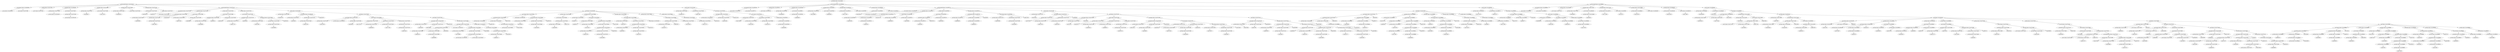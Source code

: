 strict digraph  {
<_ast.arg object at 0xa1b3a6410>;
<_ast.arg object at 0xa19722fd0>;
<_ast.arguments object at 0xa20f619d0>;
<_ast.Str object at 0xa19722f10>;
<_ast.Expr object at 0xa19722f50>;
<_ast.Store object at 0x10295c290>;
<_ast.Name object at 0xa19722ed0>;
<_ast.Load object at 0x10295c1d0>;
<_ast.Name object at 0xa19722e50>;
<_ast.Call object at 0xa19722e90>;
<_ast.Assign object at 0xa188e4450>;
<_ast.Name object at 0xa19722e10>;
Store3660817;
<_ast.List object at 0xa19722dd0>;
Load7151816;
<_ast.Assign object at 0xa1a216390>;
<_ast.Name object at 0xa19722d50>;
Store9894226;
<_ast.Dict object at 0xa19722d10>;
<_ast.Assign object at 0xa19722d90>;
<_ast.Name object at 0xa19722c90>;
Store3965578;
<_ast.List object at 0xa19722c50>;
Load491874;
<_ast.Assign object at 0xa19722cd0>;
<_ast.arg object at 0xa19722b50>;
<_ast.arguments object at 0xa19722b90>;
<_ast.Name object at 0xa19722a90>;
Load2608368;
<_ast.Name object at 0xa19722a10>;
Load8179842;
<_ast.Index object at 0xa19722a50>;
<_ast.Subscript object at 0xa19722ad0>;
Store8353992;
<_ast.Name object at 0xa19722990>;
Load8722423;
<_ast.Name object at 0xa19722950>;
Load2448823;
<_ast.Call object at 0xa197229d0>;
<_ast.Assign object at 0xa19722b10>;
<_ast.Name object at 0xa19722850>;
Load2066899;
<_ast.Attribute object at 0xa19722890>;
Load9998114;
<_ast.Name object at 0xa19722810>;
Load4412832;
<_ast.Call object at 0xa197228d0>;
<_ast.Expr object at 0xa19722910>;
<_ast.Name object at 0xa19722710>;
Load3671743;
<_ast.Attribute object at 0xa19722750>;
Load9283044;
<_ast.Name object at 0xa19722690>;
Load3576081;
<_ast.Name object at 0xa19722610>;
Load7089036;
<_ast.Index object at 0xa19722650>;
<_ast.Subscript object at 0xa197226d0>;
Load9355022;
<_ast.Call object at 0xa19722790>;
<_ast.Expr object at 0xa197227d0>;
<_ast.Name object at 0xa19722590>;
Store6405748;
<_ast.Name object at 0xa19722550>;
Load5344031;
<_ast.Name object at 0xa197224d0>;
Load8375326;
<_ast.Index object at 0xa19722510>;
<_ast.Subscript object at 0xa188e4cd0>;
Load4316979;
<_ast.Name object at 0xa19722410>;
Load3787634;
<_ast.NotIn object at 0x102969190>;
<_ast.Name object at 0xa197223d0>;
Load2084427;
<_ast.Compare object at 0xa19722450>;
<_ast.Name object at 0xa19722390>;
Store1795576;
<_ast.Name object at 0xa19722310>;
Load8365436;
<_ast.Name object at 0xa197222d0>;
Load7177494;
<_ast.Call object at 0xa19722350>;
<_ast.Name object at 0xa19722210>;
Load8315443;
<_ast.Yield object at 0xa19722250>;
<_ast.Expr object at 0xa19722290>;
<_ast.For object at 0xa1a526b90>;
<_ast.Name object at 0xa19722150>;
Load8798190;
<_ast.Name object at 0xa19722110>;
Load6756999;
<_ast.Compare object at 0xa19722190>;
NotIn2931063;
<_ast.Name object at 0xa19706fd0>;
Load8282224;
<_ast.Name object at 0xa19706f50>;
Load9099969;
<_ast.Index object at 0xa19706f90>;
<_ast.Subscript object at 0xa19722050>;
Load3385942;
<_ast.Lt object at 0x102961c10>;
<_ast.Name object at 0xa19706ed0>;
Load7349898;
<_ast.USub object at 0x102961950>;
<_ast.Num object at 0xa19706e10>;
<_ast.UnaryOp object at 0xa19706e50>;
<_ast.Index object at 0xa19706e90>;
<_ast.Subscript object at 0xa19706f10>;
Load6106888;
<_ast.Compare object at 0xa19722090>;
<_ast.Name object at 0xa19706d50>;
Load8602317;
<_ast.Attribute object at 0xa19706d90>;
Load1284074;
<_ast.Call object at 0xa19706dd0>;
<_ast.Expr object at 0xa16d6e190>;
<_ast.While object at 0xa197220d0>;
<_ast.If object at 0xa197221d0>;
<_ast.If object at 0xa19722490>;
<_ast.For object at 0xa197225d0>;
<_ast.Name object at 0xa19706c90>;
Load5061769;
<_ast.Num object at 0xa19706bd0>;
<_ast.UnaryOp object at 0xa19706c10>;
USub1476368;
<_ast.Index object at 0xa19706c50>;
<_ast.Subscript object at 0xa19706cd0>;
Load4720325;
<_ast.Eq object at 0x102961a90>;
<_ast.Name object at 0xa19706b50>;
Load7680324;
<_ast.Name object at 0xa19706ad0>;
Load4768238;
<_ast.Index object at 0xa19706b10>;
<_ast.Subscript object at 0xa19706b90>;
Load9591910;
<_ast.Compare object at 0xa19706d10>;
<_ast.Name object at 0xa197069d0>;
Load4019480;
<_ast.Attribute object at 0xa19706a10>;
Load6271552;
<_ast.Call object at 0xa19706a50>;
<_ast.Expr object at 0xa19706a90>;
<_ast.Name object at 0xa19706950>;
Store4881757;
<_ast.Name object at 0xa197068d0>;
Load4894757;
<_ast.Name object at 0xa19706850>;
Load1760161;
<_ast.Name object at 0xa19706790>;
Load4533708;
<_ast.Name object at 0xa19706710>;
Load2419966;
<_ast.Index object at 0xa19706750>;
<_ast.Subscript object at 0xa197067d0>;
Load8678528;
<_ast.Slice object at 0xa19706810>;
<_ast.Subscript object at 0xa19706890>;
Load1521698;
<_ast.Call object at 0xa19706910>;
<_ast.Assign object at 0xa19706990>;
<_ast.Name object at 0xa19706650>;
Load5105557;
<_ast.Name object at 0xa19706590>;
Load6509815;
<_ast.Name object at 0xa19706510>;
Load103799;
<_ast.Index object at 0xa19706550>;
<_ast.Subscript object at 0xa197065d0>;
Load1002152;
<_ast.Slice object at 0xa19706610>;
<_ast.Del object at 0x10295c350>;
<_ast.Subscript object at 0xa19706690>;
<_ast.Delete object at 0xa197066d0>;
<_ast.Name object at 0xa19706450>;
Load2339772;
<_ast.Attribute object at 0xa19706490>;
Load9678971;
<_ast.Name object at 0xa19706410>;
Load7500416;
<_ast.Call object at 0xa197064d0>;
<_ast.Expr object at 0xa217c8550>;
<_ast.Name object at 0xa19706310>;
Load1227372;
<_ast.Yield object at 0xa19706350>;
<_ast.Expr object at 0xa197063d0>;
<_ast.If object at 0xa1b242350>;
<_ast.FunctionDef object at 0xa19722c10>;
<_ast.Name object at 0xa197062d0>;
Store8867261;
<_ast.Name object at 0xa19706290>;
Load8110487;
<_ast.Name object at 0xa197061d0>;
Load3542314;
<_ast.Name object at 0xa19706190>;
Load3625408;
<_ast.Compare object at 0xa19706210>;
NotIn2821196;
<_ast.Name object at 0xa19706110>;
Store5740084;
<_ast.Name object at 0xa19706090>;
Load5252356;
<_ast.Name object at 0xa19706050>;
Load1391074;
<_ast.Call object at 0xa197060d0>;
<_ast.Name object at 0xa196f74d0>;
Load6434838;
<_ast.Yield object at 0xa196f7e90>;
<_ast.Expr object at 0xa196f73d0>;
<_ast.For object at 0xa19706150>;
<_ast.If object at 0xa19706250>;
<_ast.For object at 0xa1a2161d0>;
<_ast.FunctionDef object at 0xa2165c190>;
<_ast.arg object at 0xa196f7d50>;
<_ast.arg object at 0xa196f7750>;
<_ast.arguments object at 0xa196f75d0>;
<_ast.Str object at 0xa196f7c50>;
<_ast.Expr object at 0xa196f7810>;
<_ast.Name object at 0xa196f7bd0>;
Store6486439;
<_ast.Name object at 0xa196f7b50>;
Load6845090;
<_ast.Call object at 0xa196f7fd0>;
<_ast.Assign object at 0xa196f7890>;
<_ast.Name object at 0xa196f7ad0>;
Store1398600;
<_ast.List object at 0xa196f7ed0>;
Load9840006;
<_ast.Assign object at 0xa196f7f50>;
<_ast.Name object at 0xa196f7e10>;
Store1274382;
<_ast.Dict object at 0xa196f7990>;
<_ast.Assign object at 0xa196f7a10>;
<_ast.Name object at 0xa196f78d0>;
Store4246419;
<_ast.Dict object at 0xa196f7d10>;
<_ast.Assign object at 0xa196f7d90>;
<_ast.arg object at 0xa196f7650>;
<_ast.arguments object at 0xa196f7c90>;
<_ast.Name object at 0xa196f7b90>;
Load5931060;
<_ast.Name object at 0xa196f7b10>;
Load823914;
<_ast.Index object at 0xa196f7450>;
<_ast.Subscript object at 0xa196f7550>;
Store3001718;
<_ast.Name object at 0xa196f7350>;
Load9428526;
<_ast.Name object at 0xa196f7310>;
Load2259083;
<_ast.Call object at 0xa196f7390>;
<_ast.Assign object at 0xa196f7c10>;
<_ast.Name object at 0xa196f7210>;
Load305945;
<_ast.Attribute object at 0xa196f7250>;
Load7861745;
<_ast.Name object at 0xa196f71d0>;
Load9036264;
<_ast.Call object at 0xa196f7290>;
<_ast.Expr object at 0xa196f72d0>;
<_ast.Name object at 0xa196f7110>;
Load6894438;
<_ast.Name object at 0xa196f7090>;
Load6668703;
<_ast.Index object at 0xa196f70d0>;
<_ast.Subscript object at 0xa196f7150>;
Store965999;
<_ast.Name object at 0xa19731750>;
Load4923686;
<_ast.Name object at 0xa19731090>;
Load2006592;
<_ast.Index object at 0xa19731050>;
<_ast.Subscript object at 0xa196f7050>;
Load6271903;
<_ast.Assign object at 0xa196f7190>;
<_ast.Name object at 0xa19731110>;
Store8148324;
<_ast.Name object at 0xa19731190>;
Load7705015;
<_ast.Name object at 0xa19731210>;
Load9477965;
<_ast.Index object at 0xa197311d0>;
<_ast.Subscript object at 0xa19731150>;
Load999489;
<_ast.Name object at 0xa197312d0>;
Load2967260;
<_ast.Name object at 0xa19731350>;
Load710070;
<_ast.Compare object at 0xa19731290>;
NotIn265086;
<_ast.Name object at 0xa197313d0>;
Store509797;
<_ast.Name object at 0xa19731450>;
Load3935914;
<_ast.Name object at 0xa19731490>;
Load8988574;
<_ast.Call object at 0xa19731410>;
<_ast.Name object at 0xa19731550>;
Load1967133;
<_ast.Yield object at 0xa19731510>;
<_ast.Expr object at 0xa197314d0>;
<_ast.For object at 0xa19731390>;
<_ast.Name object at 0xa19731610>;
Load5472431;
<_ast.Name object at 0xa19731690>;
Load244960;
<_ast.Index object at 0xa19731650>;
<_ast.Subscript object at 0xa197315d0>;
Store8358926;
<_ast.Name object at 0xa197317d0>;
Load5280154;
<_ast.Name object at 0xa19731850>;
Load4716226;
<_ast.Name object at 0xa197318d0>;
Load5823484;
<_ast.Index object at 0xa19731890>;
<_ast.Subscript object at 0xa19731810>;
Load4619229;
<_ast.Name object at 0xa19731950>;
Load7258157;
<_ast.Name object at 0xa197319d0>;
Load4054657;
<_ast.Index object at 0xa19731990>;
<_ast.Subscript object at 0xa19731910>;
Load7529047;
<_ast.Call object at 0xa19731790>;
<_ast.Assign object at 0xa19731590>;
<_ast.Name object at 0xa19731a90>;
Load4749020;
<_ast.Name object at 0xa19731ad0>;
Load6472961;
<_ast.Compare object at 0xa19731a50>;
NotIn9606250;
<_ast.Name object at 0xa19731b90>;
Load8030555;
<_ast.Name object at 0xa19731c10>;
Load168426;
<_ast.Index object at 0xa19731bd0>;
<_ast.Subscript object at 0xa19731b50>;
Store8000866;
<_ast.Name object at 0xa19731c90>;
Load4982637;
<_ast.Name object at 0xa19731d10>;
Load3837641;
<_ast.Name object at 0xa19731d90>;
Load9765999;
<_ast.Index object at 0xa19731d50>;
<_ast.Subscript object at 0xa19731cd0>;
Load2365586;
<_ast.Name object at 0xa19731e10>;
Load2957477;
<_ast.Name object at 0xa19731e90>;
Load6706397;
<_ast.Index object at 0xa19731e50>;
<_ast.Subscript object at 0xa19731dd0>;
Load4359646;
<_ast.Call object at 0xa19731c50>;
<_ast.Assign object at 0xa19731b10>;
<_ast.If object at 0xa19731a10>;
<_ast.If object at 0xa19731250>;
<_ast.For object at 0xa197310d0>;
<_ast.Name object at 0xa19731f90>;
Load1655609;
<_ast.Name object at 0xa196f6fd0>;
Load2500575;
<_ast.Index object at 0xa19731fd0>;
<_ast.Subscript object at 0xa19731f50>;
Load6220647;
<_ast.Name object at 0xa196f6f50>;
Load5006683;
<_ast.Name object at 0xa196f6ed0>;
Load9246114;
<_ast.Index object at 0xa196f6f10>;
<_ast.Subscript object at 0xa196f6f90>;
Load8933717;
<_ast.Compare object at 0xa19731f10>;
Eq8794004;
<_ast.Name object at 0xa196f6e50>;
Store1910793;
<_ast.Name object at 0xa196f6dd0>;
Load985992;
<_ast.Name object at 0xa196f6d10>;
Load9756706;
<_ast.Name object at 0xa196f6c50>;
Load776003;
<_ast.Name object at 0xa196f6bd0>;
Load4399358;
<_ast.Index object at 0xa196f6c10>;
<_ast.Subscript object at 0xa196f6c90>;
Load2909371;
<_ast.Slice object at 0xa196f6cd0>;
<_ast.Subscript object at 0xa196f6d90>;
Load2619788;
<_ast.Call object at 0xa196f6e10>;
<_ast.Assign object at 0xa196f6e90>;
<_ast.Name object at 0xa196f6b10>;
Load980108;
<_ast.Name object at 0xa196f6a50>;
Load2228083;
<_ast.Name object at 0xa196f69d0>;
Load4353455;
<_ast.Index object at 0xa196f6a10>;
<_ast.Subscript object at 0xa196f6a90>;
Load6146892;
<_ast.Slice object at 0xa196f6ad0>;
<_ast.Subscript object at 0xa196f6b50>;
Del4723784;
<_ast.Delete object at 0xa196f6b90>;
<_ast.Name object at 0xa196f68d0>;
Load7233537;
<_ast.Attribute object at 0xa196f6910>;
Load9426146;
<_ast.Name object at 0xa196f6890>;
Load288301;
<_ast.Call object at 0xa196f6950>;
<_ast.Expr object at 0xa196f6990>;
<_ast.Name object at 0xa196f67d0>;
Load1747864;
<_ast.Yield object at 0xa196f6810>;
<_ast.Expr object at 0xa196f6850>;
<_ast.If object at 0xa19731ed0>;
<_ast.FunctionDef object at 0xa196f7710>;
<_ast.Name object at 0xa196f6750>;
Store1131978;
<_ast.Name object at 0xa196f6710>;
Load8762127;
<_ast.Name object at 0xa196f6650>;
Load1378577;
<_ast.Name object at 0xa196f6610>;
Load3885777;
<_ast.Compare object at 0xa196f6690>;
NotIn42463;
<_ast.Name object at 0xa196f6590>;
Store9069930;
<_ast.Name object at 0xa196f6510>;
Load6510095;
<_ast.Name object at 0xa196f64d0>;
Load9652593;
<_ast.Call object at 0xa196f6550>;
<_ast.Name object at 0xa196f6410>;
Load1757603;
<_ast.Yield object at 0xa196f6450>;
<_ast.Expr object at 0xa196f6490>;
<_ast.For object at 0xa196f65d0>;
<_ast.If object at 0xa196f66d0>;
<_ast.For object at 0xa196f6790>;
<_ast.FunctionDef object at 0xa196f7dd0>;
<_ast.arg object at 0xa196f6350>;
<_ast.arg object at 0xa196f6310>;
<_ast.arguments object at 0xa196f6390>;
<_ast.Str object at 0xa217c8110>;
<_ast.Expr object at 0xa2166ad90>;
<_ast.Name object at 0xa217c8410>;
Store8958847;
<_ast.Name object at 0xa213a9ad0>;
Load2624812;
<_ast.Call object at 0xa188e8150>;
<_ast.Assign object at 0xa217c8210>;
<_ast.Name object at 0xa1a1b8710>;
Store7123366;
<_ast.List object at 0xa1e9f2290>;
Load705270;
<_ast.Assign object at 0xa217ccd10>;
<_ast.Name object at 0xa188f3a50>;
Store3189758;
<_ast.Dict object at 0xa188e4190>;
<_ast.Assign object at 0xa217b9690>;
<_ast.Name object at 0xa188e45d0>;
Store6194558;
<_ast.List object at 0xa188ee7d0>;
Load4713680;
<_ast.Assign object at 0xa188e4910>;
<_ast.Name object at 0xa188ddb50>;
Store5993388;
<_ast.Name object at 0xa188ddad0>;
Load7952619;
<_ast.Name object at 0xa217ae410>;
Load2936144;
<_ast.Name object at 0xa217ae810>;
Load7275444;
<_ast.Compare object at 0xa188dd790>;
NotIn7608781;
<_ast.Name object at 0xa1a1ae250>;
Store5639029;
<_ast.Str object at 0xa217e3710>;
<_ast.Name object at 0xa217e3a50>;
Load7398532;
<_ast.Tuple object at 0xa217c6050>;
Load5671504;
<_ast.List object at 0xa217e9d50>;
Load8159942;
<_ast.Assign object at 0xa1a1aebd0>;
<_ast.Name object at 0xa217d9690>;
Load8679695;
<_ast.Name object at 0xa217ea590>;
Store6602646;
<_ast.Name object at 0xa1e9f14d0>;
Store4615892;
<_ast.Tuple object at 0xa217ea2d0>;
Store542963;
<_ast.Name object at 0xa1a1ab090>;
Load8643212;
<_ast.Attribute object at 0xa1a1e3610>;
Load8073870;
<_ast.Call object at 0xa189f1b50>;
<_ast.Assign object at 0xa217ea5d0>;
<_ast.Name object at 0xa181e5490>;
Load2521901;
<_ast.Str object at 0xa2158c950>;
<_ast.Compare object at 0xa1e9ea790>;
Eq6998920;
<_ast.Name object at 0xa188e33d0>;
Load7015487;
<_ast.Name object at 0xa196f62d0>;
Load565278;
<_ast.Index object at 0xa21568610>;
<_ast.Subscript object at 0xa1bd57bd0>;
Store8454579;
<_ast.Name object at 0xa196f6250>;
Load3493203;
<_ast.Name object at 0xa196f6210>;
Load1267453;
<_ast.Call object at 0xa196f6290>;
<_ast.Assign object at 0xa1e9bf810>;
<_ast.Name object at 0xa196f6110>;
Load5366523;
<_ast.Attribute object at 0xa196f6150>;
Load8463955;
<_ast.Name object at 0xa196f60d0>;
Load467502;
<_ast.Call object at 0xa196f6190>;
<_ast.Expr object at 0xa196f61d0>;
<_ast.Name object at 0xa1971bf90>;
Load4215775;
<_ast.Attribute object at 0xa1971bfd0>;
Load9279624;
<_ast.Name object at 0xa1971bf10>;
Load7261064;
<_ast.Name object at 0xa1971be90>;
Load592493;
<_ast.Index object at 0xa1971bed0>;
<_ast.Subscript object at 0xa1971bf50>;
Load904710;
<_ast.Call object at 0xa196f6050>;
<_ast.Expr object at 0xa196f6090>;
<_ast.Name object at 0xa1971bd90>;
Load1997240;
<_ast.Attribute object at 0xa1971bdd0>;
Load2550124;
<_ast.Str object at 0xa1971bd10>;
<_ast.Name object at 0xa1971bcd0>;
Load5441389;
<_ast.Tuple object at 0xa1971bd50>;
Load3598629;
<_ast.Call object at 0xa1971be10>;
<_ast.Expr object at 0xa1971be50>;
<_ast.Name object at 0xa1971bbd0>;
Load2894168;
<_ast.Attribute object at 0xa1971bc10>;
Load6322460;
<_ast.Name object at 0xa1971bb50>;
Load1066696;
<_ast.Str object at 0xa1971ba90>;
<_ast.Name object at 0xa1971ba50>;
Load6411279;
<_ast.Tuple object at 0xa1971bad0>;
Load9627236;
<_ast.Name object at 0xa1971b9d0>;
Store4133345;
<_ast.Name object at 0xa1971b950>;
Load2909864;
<_ast.Name object at 0xa1971b8d0>;
Load7957510;
<_ast.Index object at 0xa1971b910>;
<_ast.Subscript object at 0xa1971b990>;
Load4370917;
<_ast.comprehension object at 0xa1971ba10>;
<_ast.ListComp object at 0xa1971bb10>;
<_ast.Call object at 0xa1971bb90>;
<_ast.Call object at 0xa1971bc50>;
<_ast.Expr object at 0xa1971bc90>;
<_ast.Name object at 0xa1971b850>;
Load8638344;
<_ast.Str object at 0xa1971b810>;
<_ast.Compare object at 0xa1971b890>;
Eq5634297;
<_ast.Name object at 0xa1971b750>;
Load6145202;
<_ast.Name object at 0xa1971b710>;
Load8022641;
<_ast.Compare object at 0xa1971b790>;
NotIn3919999;
<_ast.Name object at 0xa1971b610>;
Load2293489;
<_ast.Attribute object at 0xa1971b650>;
Load8649405;
<_ast.Str object at 0xa1971b590>;
<_ast.Name object at 0xa1971b550>;
Load1058457;
<_ast.Tuple object at 0xa1971b5d0>;
Load9948539;
<_ast.Call object at 0xa1971b690>;
<_ast.Expr object at 0xa1971b6d0>;
<_ast.Name object at 0xa1971b450>;
Load2902898;
<_ast.Name object at 0xa1971b410>;
Load9885390;
<_ast.Compare object at 0xa1971b490>;
NotIn2122027;
<_ast.Name object at 0xa1971b310>;
Load6134695;
<_ast.Name object at 0xa1971b290>;
Load4856769;
<_ast.Index object at 0xa1971b2d0>;
<_ast.Subscript object at 0xa1971b350>;
Load5311367;
<_ast.Name object at 0xa1971b210>;
Load4562683;
<_ast.Num object at 0xa1971b150>;
<_ast.UnaryOp object at 0xa1971b190>;
USub6703816;
<_ast.Index object at 0xa1971b1d0>;
<_ast.Subscript object at 0xa1971b250>;
Load5811233;
<_ast.Compare object at 0xa1971b390>;
Lt653383;
<_ast.Name object at 0xa1971b050>;
Load6828689;
<_ast.Attribute object at 0xa1971b090>;
Load5382325;
<_ast.Call object at 0xa1971b0d0>;
<_ast.Expr object at 0xa1971b110>;
<_ast.While object at 0xa1971b3d0>;
<_ast.If object at 0xa1971b4d0>;
<_ast.If object at 0xa1971b7d0>;
<_ast.Name object at 0xa196fbed0>;
Load8684216;
<_ast.Num object at 0xa196fbe10>;
<_ast.UnaryOp object at 0xa196fbe50>;
USub2463905;
<_ast.Index object at 0xa196fbe90>;
<_ast.Subscript object at 0xa196fbf50>;
Load7494491;
<_ast.Name object at 0xa196fbd90>;
Load2950936;
<_ast.Name object at 0xa196fbd10>;
Load4298226;
<_ast.Index object at 0xa196fbd50>;
<_ast.Subscript object at 0xa196fbdd0>;
Load603115;
<_ast.Compare object at 0xa196fbf90>;
Eq7235324;
<_ast.Name object at 0xa196fbc10>;
Load6164935;
<_ast.Attribute object at 0xa196fbc50>;
Load4674900;
<_ast.Call object at 0xa196fbc90>;
<_ast.Expr object at 0xa196fbcd0>;
<_ast.Name object at 0xa196fbb50>;
Store2103287;
<_ast.Name object at 0xa196fb9d0>;
Load4671401;
<_ast.Name object at 0xa196fb950>;
Load1420608;
<_ast.Name object at 0xa196fb890>;
Load207056;
<_ast.Name object at 0xa196fb810>;
Load3725306;
<_ast.Index object at 0xa196fb850>;
<_ast.Subscript object at 0xa196fb8d0>;
Load7489113;
<_ast.Slice object at 0xa196fb910>;
<_ast.Subscript object at 0xa196fb990>;
Load379138;
<_ast.Call object at 0xa196fbad0>;
<_ast.Assign object at 0xa196fbbd0>;
<_ast.Name object at 0xa196fb6d0>;
Load3447950;
<_ast.Name object at 0xa196fb5d0>;
Load5093827;
<_ast.Name object at 0xa196fb510>;
Load2514662;
<_ast.Index object at 0xa196fb550>;
<_ast.Subscript object at 0xa196fb610>;
Load4029908;
<_ast.Slice object at 0xa196fb690>;
<_ast.Subscript object at 0xa196fb750>;
Del2002742;
<_ast.Delete object at 0xa196fb790>;
<_ast.Name object at 0xa196fb410>;
Load2668236;
<_ast.Attribute object at 0xa196fb450>;
Load994202;
<_ast.Name object at 0xa196fb3d0>;
Load1880129;
<_ast.Call object at 0xa196fb490>;
<_ast.Expr object at 0xa196fb4d0>;
<_ast.Name object at 0xa196fb310>;
Load1053848;
<_ast.Yield object at 0xa196fb350>;
<_ast.Expr object at 0xa196fb390>;
<_ast.If object at 0xa2165f050>;
<_ast.If object at 0xa217b2650>;
<_ast.If object at 0xa1e9ea310>;
<_ast.While object at 0xa2043ce10>;
<_ast.If object at 0xa188dd6d0>;
<_ast.For object at 0xa188c8450>;
<_ast.FunctionDef object at 0xa196f63d0>;
<_ast.Module object at 0xa1a1bfa10>;
<_ast.arguments object at 0xa20f619d0> -> <_ast.arg object at 0xa1b3a6410>;
<_ast.arguments object at 0xa20f619d0> -> <_ast.arg object at 0xa19722fd0>;
<_ast.Expr object at 0xa19722f50> -> <_ast.Str object at 0xa19722f10>;
<_ast.Name object at 0xa19722ed0> -> <_ast.Store object at 0x10295c290>;
<_ast.Name object at 0xa19722e50> -> <_ast.Load object at 0x10295c1d0>;
<_ast.Call object at 0xa19722e90> -> <_ast.Name object at 0xa19722e50>;
<_ast.Assign object at 0xa188e4450> -> <_ast.Name object at 0xa19722ed0>;
<_ast.Assign object at 0xa188e4450> -> <_ast.Call object at 0xa19722e90>;
<_ast.Name object at 0xa19722e10> -> Store3660817;
<_ast.List object at 0xa19722dd0> -> Load7151816;
<_ast.Assign object at 0xa1a216390> -> <_ast.Name object at 0xa19722e10>;
<_ast.Assign object at 0xa1a216390> -> <_ast.List object at 0xa19722dd0>;
<_ast.Name object at 0xa19722d50> -> Store9894226;
<_ast.Assign object at 0xa19722d90> -> <_ast.Name object at 0xa19722d50>;
<_ast.Assign object at 0xa19722d90> -> <_ast.Dict object at 0xa19722d10>;
<_ast.Name object at 0xa19722c90> -> Store3965578;
<_ast.List object at 0xa19722c50> -> Load491874;
<_ast.Assign object at 0xa19722cd0> -> <_ast.Name object at 0xa19722c90>;
<_ast.Assign object at 0xa19722cd0> -> <_ast.List object at 0xa19722c50>;
<_ast.arguments object at 0xa19722b90> -> <_ast.arg object at 0xa19722b50>;
<_ast.Name object at 0xa19722a90> -> Load2608368;
<_ast.Name object at 0xa19722a10> -> Load8179842;
<_ast.Index object at 0xa19722a50> -> <_ast.Name object at 0xa19722a10>;
<_ast.Subscript object at 0xa19722ad0> -> <_ast.Name object at 0xa19722a90>;
<_ast.Subscript object at 0xa19722ad0> -> <_ast.Index object at 0xa19722a50>;
<_ast.Subscript object at 0xa19722ad0> -> Store8353992;
<_ast.Name object at 0xa19722990> -> Load8722423;
<_ast.Name object at 0xa19722950> -> Load2448823;
<_ast.Call object at 0xa197229d0> -> <_ast.Name object at 0xa19722990>;
<_ast.Call object at 0xa197229d0> -> <_ast.Name object at 0xa19722950>;
<_ast.Assign object at 0xa19722b10> -> <_ast.Subscript object at 0xa19722ad0>;
<_ast.Assign object at 0xa19722b10> -> <_ast.Call object at 0xa197229d0>;
<_ast.Name object at 0xa19722850> -> Load2066899;
<_ast.Attribute object at 0xa19722890> -> <_ast.Name object at 0xa19722850>;
<_ast.Attribute object at 0xa19722890> -> Load9998114;
<_ast.Name object at 0xa19722810> -> Load4412832;
<_ast.Call object at 0xa197228d0> -> <_ast.Attribute object at 0xa19722890>;
<_ast.Call object at 0xa197228d0> -> <_ast.Name object at 0xa19722810>;
<_ast.Expr object at 0xa19722910> -> <_ast.Call object at 0xa197228d0>;
<_ast.Name object at 0xa19722710> -> Load3671743;
<_ast.Attribute object at 0xa19722750> -> <_ast.Name object at 0xa19722710>;
<_ast.Attribute object at 0xa19722750> -> Load9283044;
<_ast.Name object at 0xa19722690> -> Load3576081;
<_ast.Name object at 0xa19722610> -> Load7089036;
<_ast.Index object at 0xa19722650> -> <_ast.Name object at 0xa19722610>;
<_ast.Subscript object at 0xa197226d0> -> <_ast.Name object at 0xa19722690>;
<_ast.Subscript object at 0xa197226d0> -> <_ast.Index object at 0xa19722650>;
<_ast.Subscript object at 0xa197226d0> -> Load9355022;
<_ast.Call object at 0xa19722790> -> <_ast.Attribute object at 0xa19722750>;
<_ast.Call object at 0xa19722790> -> <_ast.Subscript object at 0xa197226d0>;
<_ast.Expr object at 0xa197227d0> -> <_ast.Call object at 0xa19722790>;
<_ast.Name object at 0xa19722590> -> Store6405748;
<_ast.Name object at 0xa19722550> -> Load5344031;
<_ast.Name object at 0xa197224d0> -> Load8375326;
<_ast.Index object at 0xa19722510> -> <_ast.Name object at 0xa197224d0>;
<_ast.Subscript object at 0xa188e4cd0> -> <_ast.Name object at 0xa19722550>;
<_ast.Subscript object at 0xa188e4cd0> -> <_ast.Index object at 0xa19722510>;
<_ast.Subscript object at 0xa188e4cd0> -> Load4316979;
<_ast.Name object at 0xa19722410> -> Load3787634;
<_ast.Name object at 0xa197223d0> -> Load2084427;
<_ast.Compare object at 0xa19722450> -> <_ast.Name object at 0xa19722410>;
<_ast.Compare object at 0xa19722450> -> <_ast.NotIn object at 0x102969190>;
<_ast.Compare object at 0xa19722450> -> <_ast.Name object at 0xa197223d0>;
<_ast.Name object at 0xa19722390> -> Store1795576;
<_ast.Name object at 0xa19722310> -> Load8365436;
<_ast.Name object at 0xa197222d0> -> Load7177494;
<_ast.Call object at 0xa19722350> -> <_ast.Name object at 0xa19722310>;
<_ast.Call object at 0xa19722350> -> <_ast.Name object at 0xa197222d0>;
<_ast.Name object at 0xa19722210> -> Load8315443;
<_ast.Yield object at 0xa19722250> -> <_ast.Name object at 0xa19722210>;
<_ast.Expr object at 0xa19722290> -> <_ast.Yield object at 0xa19722250>;
<_ast.For object at 0xa1a526b90> -> <_ast.Name object at 0xa19722390>;
<_ast.For object at 0xa1a526b90> -> <_ast.Call object at 0xa19722350>;
<_ast.For object at 0xa1a526b90> -> <_ast.Expr object at 0xa19722290>;
<_ast.Name object at 0xa19722150> -> Load8798190;
<_ast.Name object at 0xa19722110> -> Load6756999;
<_ast.Compare object at 0xa19722190> -> <_ast.Name object at 0xa19722150>;
<_ast.Compare object at 0xa19722190> -> NotIn2931063;
<_ast.Compare object at 0xa19722190> -> <_ast.Name object at 0xa19722110>;
<_ast.Name object at 0xa19706fd0> -> Load8282224;
<_ast.Name object at 0xa19706f50> -> Load9099969;
<_ast.Index object at 0xa19706f90> -> <_ast.Name object at 0xa19706f50>;
<_ast.Subscript object at 0xa19722050> -> <_ast.Name object at 0xa19706fd0>;
<_ast.Subscript object at 0xa19722050> -> <_ast.Index object at 0xa19706f90>;
<_ast.Subscript object at 0xa19722050> -> Load3385942;
<_ast.Name object at 0xa19706ed0> -> Load7349898;
<_ast.UnaryOp object at 0xa19706e50> -> <_ast.USub object at 0x102961950>;
<_ast.UnaryOp object at 0xa19706e50> -> <_ast.Num object at 0xa19706e10>;
<_ast.Index object at 0xa19706e90> -> <_ast.UnaryOp object at 0xa19706e50>;
<_ast.Subscript object at 0xa19706f10> -> <_ast.Name object at 0xa19706ed0>;
<_ast.Subscript object at 0xa19706f10> -> <_ast.Index object at 0xa19706e90>;
<_ast.Subscript object at 0xa19706f10> -> Load6106888;
<_ast.Compare object at 0xa19722090> -> <_ast.Subscript object at 0xa19722050>;
<_ast.Compare object at 0xa19722090> -> <_ast.Lt object at 0x102961c10>;
<_ast.Compare object at 0xa19722090> -> <_ast.Subscript object at 0xa19706f10>;
<_ast.Name object at 0xa19706d50> -> Load8602317;
<_ast.Attribute object at 0xa19706d90> -> <_ast.Name object at 0xa19706d50>;
<_ast.Attribute object at 0xa19706d90> -> Load1284074;
<_ast.Call object at 0xa19706dd0> -> <_ast.Attribute object at 0xa19706d90>;
<_ast.Expr object at 0xa16d6e190> -> <_ast.Call object at 0xa19706dd0>;
<_ast.While object at 0xa197220d0> -> <_ast.Compare object at 0xa19722090>;
<_ast.While object at 0xa197220d0> -> <_ast.Expr object at 0xa16d6e190>;
<_ast.If object at 0xa197221d0> -> <_ast.Compare object at 0xa19722190>;
<_ast.If object at 0xa197221d0> -> <_ast.While object at 0xa197220d0>;
<_ast.If object at 0xa19722490> -> <_ast.Compare object at 0xa19722450>;
<_ast.If object at 0xa19722490> -> <_ast.For object at 0xa1a526b90>;
<_ast.If object at 0xa19722490> -> <_ast.If object at 0xa197221d0>;
<_ast.For object at 0xa197225d0> -> <_ast.Name object at 0xa19722590>;
<_ast.For object at 0xa197225d0> -> <_ast.Subscript object at 0xa188e4cd0>;
<_ast.For object at 0xa197225d0> -> <_ast.If object at 0xa19722490>;
<_ast.Name object at 0xa19706c90> -> Load5061769;
<_ast.UnaryOp object at 0xa19706c10> -> USub1476368;
<_ast.UnaryOp object at 0xa19706c10> -> <_ast.Num object at 0xa19706bd0>;
<_ast.Index object at 0xa19706c50> -> <_ast.UnaryOp object at 0xa19706c10>;
<_ast.Subscript object at 0xa19706cd0> -> <_ast.Name object at 0xa19706c90>;
<_ast.Subscript object at 0xa19706cd0> -> <_ast.Index object at 0xa19706c50>;
<_ast.Subscript object at 0xa19706cd0> -> Load4720325;
<_ast.Name object at 0xa19706b50> -> Load7680324;
<_ast.Name object at 0xa19706ad0> -> Load4768238;
<_ast.Index object at 0xa19706b10> -> <_ast.Name object at 0xa19706ad0>;
<_ast.Subscript object at 0xa19706b90> -> <_ast.Name object at 0xa19706b50>;
<_ast.Subscript object at 0xa19706b90> -> <_ast.Index object at 0xa19706b10>;
<_ast.Subscript object at 0xa19706b90> -> Load9591910;
<_ast.Compare object at 0xa19706d10> -> <_ast.Subscript object at 0xa19706cd0>;
<_ast.Compare object at 0xa19706d10> -> <_ast.Eq object at 0x102961a90>;
<_ast.Compare object at 0xa19706d10> -> <_ast.Subscript object at 0xa19706b90>;
<_ast.Name object at 0xa197069d0> -> Load4019480;
<_ast.Attribute object at 0xa19706a10> -> <_ast.Name object at 0xa197069d0>;
<_ast.Attribute object at 0xa19706a10> -> Load6271552;
<_ast.Call object at 0xa19706a50> -> <_ast.Attribute object at 0xa19706a10>;
<_ast.Expr object at 0xa19706a90> -> <_ast.Call object at 0xa19706a50>;
<_ast.Name object at 0xa19706950> -> Store4881757;
<_ast.Name object at 0xa197068d0> -> Load4894757;
<_ast.Name object at 0xa19706850> -> Load1760161;
<_ast.Name object at 0xa19706790> -> Load4533708;
<_ast.Name object at 0xa19706710> -> Load2419966;
<_ast.Index object at 0xa19706750> -> <_ast.Name object at 0xa19706710>;
<_ast.Subscript object at 0xa197067d0> -> <_ast.Name object at 0xa19706790>;
<_ast.Subscript object at 0xa197067d0> -> <_ast.Index object at 0xa19706750>;
<_ast.Subscript object at 0xa197067d0> -> Load8678528;
<_ast.Slice object at 0xa19706810> -> <_ast.Subscript object at 0xa197067d0>;
<_ast.Subscript object at 0xa19706890> -> <_ast.Name object at 0xa19706850>;
<_ast.Subscript object at 0xa19706890> -> <_ast.Slice object at 0xa19706810>;
<_ast.Subscript object at 0xa19706890> -> Load1521698;
<_ast.Call object at 0xa19706910> -> <_ast.Name object at 0xa197068d0>;
<_ast.Call object at 0xa19706910> -> <_ast.Subscript object at 0xa19706890>;
<_ast.Assign object at 0xa19706990> -> <_ast.Name object at 0xa19706950>;
<_ast.Assign object at 0xa19706990> -> <_ast.Call object at 0xa19706910>;
<_ast.Name object at 0xa19706650> -> Load5105557;
<_ast.Name object at 0xa19706590> -> Load6509815;
<_ast.Name object at 0xa19706510> -> Load103799;
<_ast.Index object at 0xa19706550> -> <_ast.Name object at 0xa19706510>;
<_ast.Subscript object at 0xa197065d0> -> <_ast.Name object at 0xa19706590>;
<_ast.Subscript object at 0xa197065d0> -> <_ast.Index object at 0xa19706550>;
<_ast.Subscript object at 0xa197065d0> -> Load1002152;
<_ast.Slice object at 0xa19706610> -> <_ast.Subscript object at 0xa197065d0>;
<_ast.Subscript object at 0xa19706690> -> <_ast.Name object at 0xa19706650>;
<_ast.Subscript object at 0xa19706690> -> <_ast.Slice object at 0xa19706610>;
<_ast.Subscript object at 0xa19706690> -> <_ast.Del object at 0x10295c350>;
<_ast.Delete object at 0xa197066d0> -> <_ast.Subscript object at 0xa19706690>;
<_ast.Name object at 0xa19706450> -> Load2339772;
<_ast.Attribute object at 0xa19706490> -> <_ast.Name object at 0xa19706450>;
<_ast.Attribute object at 0xa19706490> -> Load9678971;
<_ast.Name object at 0xa19706410> -> Load7500416;
<_ast.Call object at 0xa197064d0> -> <_ast.Attribute object at 0xa19706490>;
<_ast.Call object at 0xa197064d0> -> <_ast.Name object at 0xa19706410>;
<_ast.Expr object at 0xa217c8550> -> <_ast.Call object at 0xa197064d0>;
<_ast.Name object at 0xa19706310> -> Load1227372;
<_ast.Yield object at 0xa19706350> -> <_ast.Name object at 0xa19706310>;
<_ast.Expr object at 0xa197063d0> -> <_ast.Yield object at 0xa19706350>;
<_ast.If object at 0xa1b242350> -> <_ast.Compare object at 0xa19706d10>;
<_ast.If object at 0xa1b242350> -> <_ast.Expr object at 0xa19706a90>;
<_ast.If object at 0xa1b242350> -> <_ast.Assign object at 0xa19706990>;
<_ast.If object at 0xa1b242350> -> <_ast.Delete object at 0xa197066d0>;
<_ast.If object at 0xa1b242350> -> <_ast.Expr object at 0xa217c8550>;
<_ast.If object at 0xa1b242350> -> <_ast.Expr object at 0xa197063d0>;
<_ast.FunctionDef object at 0xa19722c10> -> <_ast.arguments object at 0xa19722b90>;
<_ast.FunctionDef object at 0xa19722c10> -> <_ast.Assign object at 0xa19722b10>;
<_ast.FunctionDef object at 0xa19722c10> -> <_ast.Expr object at 0xa19722910>;
<_ast.FunctionDef object at 0xa19722c10> -> <_ast.Expr object at 0xa197227d0>;
<_ast.FunctionDef object at 0xa19722c10> -> <_ast.For object at 0xa197225d0>;
<_ast.FunctionDef object at 0xa19722c10> -> <_ast.If object at 0xa1b242350>;
<_ast.Name object at 0xa197062d0> -> Store8867261;
<_ast.Name object at 0xa19706290> -> Load8110487;
<_ast.Name object at 0xa197061d0> -> Load3542314;
<_ast.Name object at 0xa19706190> -> Load3625408;
<_ast.Compare object at 0xa19706210> -> <_ast.Name object at 0xa197061d0>;
<_ast.Compare object at 0xa19706210> -> NotIn2821196;
<_ast.Compare object at 0xa19706210> -> <_ast.Name object at 0xa19706190>;
<_ast.Name object at 0xa19706110> -> Store5740084;
<_ast.Name object at 0xa19706090> -> Load5252356;
<_ast.Name object at 0xa19706050> -> Load1391074;
<_ast.Call object at 0xa197060d0> -> <_ast.Name object at 0xa19706090>;
<_ast.Call object at 0xa197060d0> -> <_ast.Name object at 0xa19706050>;
<_ast.Name object at 0xa196f74d0> -> Load6434838;
<_ast.Yield object at 0xa196f7e90> -> <_ast.Name object at 0xa196f74d0>;
<_ast.Expr object at 0xa196f73d0> -> <_ast.Yield object at 0xa196f7e90>;
<_ast.For object at 0xa19706150> -> <_ast.Name object at 0xa19706110>;
<_ast.For object at 0xa19706150> -> <_ast.Call object at 0xa197060d0>;
<_ast.For object at 0xa19706150> -> <_ast.Expr object at 0xa196f73d0>;
<_ast.If object at 0xa19706250> -> <_ast.Compare object at 0xa19706210>;
<_ast.If object at 0xa19706250> -> <_ast.For object at 0xa19706150>;
<_ast.For object at 0xa1a2161d0> -> <_ast.Name object at 0xa197062d0>;
<_ast.For object at 0xa1a2161d0> -> <_ast.Name object at 0xa19706290>;
<_ast.For object at 0xa1a2161d0> -> <_ast.If object at 0xa19706250>;
<_ast.FunctionDef object at 0xa2165c190> -> <_ast.arguments object at 0xa20f619d0>;
<_ast.FunctionDef object at 0xa2165c190> -> <_ast.Expr object at 0xa19722f50>;
<_ast.FunctionDef object at 0xa2165c190> -> <_ast.Assign object at 0xa188e4450>;
<_ast.FunctionDef object at 0xa2165c190> -> <_ast.Assign object at 0xa1a216390>;
<_ast.FunctionDef object at 0xa2165c190> -> <_ast.Assign object at 0xa19722d90>;
<_ast.FunctionDef object at 0xa2165c190> -> <_ast.Assign object at 0xa19722cd0>;
<_ast.FunctionDef object at 0xa2165c190> -> <_ast.FunctionDef object at 0xa19722c10>;
<_ast.FunctionDef object at 0xa2165c190> -> <_ast.For object at 0xa1a2161d0>;
<_ast.arguments object at 0xa196f75d0> -> <_ast.arg object at 0xa196f7d50>;
<_ast.arguments object at 0xa196f75d0> -> <_ast.arg object at 0xa196f7750>;
<_ast.Expr object at 0xa196f7810> -> <_ast.Str object at 0xa196f7c50>;
<_ast.Name object at 0xa196f7bd0> -> Store6486439;
<_ast.Name object at 0xa196f7b50> -> Load6845090;
<_ast.Call object at 0xa196f7fd0> -> <_ast.Name object at 0xa196f7b50>;
<_ast.Assign object at 0xa196f7890> -> <_ast.Name object at 0xa196f7bd0>;
<_ast.Assign object at 0xa196f7890> -> <_ast.Call object at 0xa196f7fd0>;
<_ast.Name object at 0xa196f7ad0> -> Store1398600;
<_ast.List object at 0xa196f7ed0> -> Load9840006;
<_ast.Assign object at 0xa196f7f50> -> <_ast.Name object at 0xa196f7ad0>;
<_ast.Assign object at 0xa196f7f50> -> <_ast.List object at 0xa196f7ed0>;
<_ast.Name object at 0xa196f7e10> -> Store1274382;
<_ast.Assign object at 0xa196f7a10> -> <_ast.Name object at 0xa196f7e10>;
<_ast.Assign object at 0xa196f7a10> -> <_ast.Dict object at 0xa196f7990>;
<_ast.Name object at 0xa196f78d0> -> Store4246419;
<_ast.Assign object at 0xa196f7d90> -> <_ast.Name object at 0xa196f78d0>;
<_ast.Assign object at 0xa196f7d90> -> <_ast.Dict object at 0xa196f7d10>;
<_ast.arguments object at 0xa196f7c90> -> <_ast.arg object at 0xa196f7650>;
<_ast.Name object at 0xa196f7b90> -> Load5931060;
<_ast.Name object at 0xa196f7b10> -> Load823914;
<_ast.Index object at 0xa196f7450> -> <_ast.Name object at 0xa196f7b10>;
<_ast.Subscript object at 0xa196f7550> -> <_ast.Name object at 0xa196f7b90>;
<_ast.Subscript object at 0xa196f7550> -> <_ast.Index object at 0xa196f7450>;
<_ast.Subscript object at 0xa196f7550> -> Store3001718;
<_ast.Name object at 0xa196f7350> -> Load9428526;
<_ast.Name object at 0xa196f7310> -> Load2259083;
<_ast.Call object at 0xa196f7390> -> <_ast.Name object at 0xa196f7350>;
<_ast.Call object at 0xa196f7390> -> <_ast.Name object at 0xa196f7310>;
<_ast.Assign object at 0xa196f7c10> -> <_ast.Subscript object at 0xa196f7550>;
<_ast.Assign object at 0xa196f7c10> -> <_ast.Call object at 0xa196f7390>;
<_ast.Name object at 0xa196f7210> -> Load305945;
<_ast.Attribute object at 0xa196f7250> -> <_ast.Name object at 0xa196f7210>;
<_ast.Attribute object at 0xa196f7250> -> Load7861745;
<_ast.Name object at 0xa196f71d0> -> Load9036264;
<_ast.Call object at 0xa196f7290> -> <_ast.Attribute object at 0xa196f7250>;
<_ast.Call object at 0xa196f7290> -> <_ast.Name object at 0xa196f71d0>;
<_ast.Expr object at 0xa196f72d0> -> <_ast.Call object at 0xa196f7290>;
<_ast.Name object at 0xa196f7110> -> Load6894438;
<_ast.Name object at 0xa196f7090> -> Load6668703;
<_ast.Index object at 0xa196f70d0> -> <_ast.Name object at 0xa196f7090>;
<_ast.Subscript object at 0xa196f7150> -> <_ast.Name object at 0xa196f7110>;
<_ast.Subscript object at 0xa196f7150> -> <_ast.Index object at 0xa196f70d0>;
<_ast.Subscript object at 0xa196f7150> -> Store965999;
<_ast.Name object at 0xa19731750> -> Load4923686;
<_ast.Name object at 0xa19731090> -> Load2006592;
<_ast.Index object at 0xa19731050> -> <_ast.Name object at 0xa19731090>;
<_ast.Subscript object at 0xa196f7050> -> <_ast.Name object at 0xa19731750>;
<_ast.Subscript object at 0xa196f7050> -> <_ast.Index object at 0xa19731050>;
<_ast.Subscript object at 0xa196f7050> -> Load6271903;
<_ast.Assign object at 0xa196f7190> -> <_ast.Subscript object at 0xa196f7150>;
<_ast.Assign object at 0xa196f7190> -> <_ast.Subscript object at 0xa196f7050>;
<_ast.Name object at 0xa19731110> -> Store8148324;
<_ast.Name object at 0xa19731190> -> Load7705015;
<_ast.Name object at 0xa19731210> -> Load9477965;
<_ast.Index object at 0xa197311d0> -> <_ast.Name object at 0xa19731210>;
<_ast.Subscript object at 0xa19731150> -> <_ast.Name object at 0xa19731190>;
<_ast.Subscript object at 0xa19731150> -> <_ast.Index object at 0xa197311d0>;
<_ast.Subscript object at 0xa19731150> -> Load999489;
<_ast.Name object at 0xa197312d0> -> Load2967260;
<_ast.Name object at 0xa19731350> -> Load710070;
<_ast.Compare object at 0xa19731290> -> <_ast.Name object at 0xa197312d0>;
<_ast.Compare object at 0xa19731290> -> NotIn265086;
<_ast.Compare object at 0xa19731290> -> <_ast.Name object at 0xa19731350>;
<_ast.Name object at 0xa197313d0> -> Store509797;
<_ast.Name object at 0xa19731450> -> Load3935914;
<_ast.Name object at 0xa19731490> -> Load8988574;
<_ast.Call object at 0xa19731410> -> <_ast.Name object at 0xa19731450>;
<_ast.Call object at 0xa19731410> -> <_ast.Name object at 0xa19731490>;
<_ast.Name object at 0xa19731550> -> Load1967133;
<_ast.Yield object at 0xa19731510> -> <_ast.Name object at 0xa19731550>;
<_ast.Expr object at 0xa197314d0> -> <_ast.Yield object at 0xa19731510>;
<_ast.For object at 0xa19731390> -> <_ast.Name object at 0xa197313d0>;
<_ast.For object at 0xa19731390> -> <_ast.Call object at 0xa19731410>;
<_ast.For object at 0xa19731390> -> <_ast.Expr object at 0xa197314d0>;
<_ast.Name object at 0xa19731610> -> Load5472431;
<_ast.Name object at 0xa19731690> -> Load244960;
<_ast.Index object at 0xa19731650> -> <_ast.Name object at 0xa19731690>;
<_ast.Subscript object at 0xa197315d0> -> <_ast.Name object at 0xa19731610>;
<_ast.Subscript object at 0xa197315d0> -> <_ast.Index object at 0xa19731650>;
<_ast.Subscript object at 0xa197315d0> -> Store8358926;
<_ast.Name object at 0xa197317d0> -> Load5280154;
<_ast.Name object at 0xa19731850> -> Load4716226;
<_ast.Name object at 0xa197318d0> -> Load5823484;
<_ast.Index object at 0xa19731890> -> <_ast.Name object at 0xa197318d0>;
<_ast.Subscript object at 0xa19731810> -> <_ast.Name object at 0xa19731850>;
<_ast.Subscript object at 0xa19731810> -> <_ast.Index object at 0xa19731890>;
<_ast.Subscript object at 0xa19731810> -> Load4619229;
<_ast.Name object at 0xa19731950> -> Load7258157;
<_ast.Name object at 0xa197319d0> -> Load4054657;
<_ast.Index object at 0xa19731990> -> <_ast.Name object at 0xa197319d0>;
<_ast.Subscript object at 0xa19731910> -> <_ast.Name object at 0xa19731950>;
<_ast.Subscript object at 0xa19731910> -> <_ast.Index object at 0xa19731990>;
<_ast.Subscript object at 0xa19731910> -> Load7529047;
<_ast.Call object at 0xa19731790> -> <_ast.Name object at 0xa197317d0>;
<_ast.Call object at 0xa19731790> -> <_ast.Subscript object at 0xa19731810>;
<_ast.Call object at 0xa19731790> -> <_ast.Subscript object at 0xa19731910>;
<_ast.Assign object at 0xa19731590> -> <_ast.Subscript object at 0xa197315d0>;
<_ast.Assign object at 0xa19731590> -> <_ast.Call object at 0xa19731790>;
<_ast.Name object at 0xa19731a90> -> Load4749020;
<_ast.Name object at 0xa19731ad0> -> Load6472961;
<_ast.Compare object at 0xa19731a50> -> <_ast.Name object at 0xa19731a90>;
<_ast.Compare object at 0xa19731a50> -> NotIn9606250;
<_ast.Compare object at 0xa19731a50> -> <_ast.Name object at 0xa19731ad0>;
<_ast.Name object at 0xa19731b90> -> Load8030555;
<_ast.Name object at 0xa19731c10> -> Load168426;
<_ast.Index object at 0xa19731bd0> -> <_ast.Name object at 0xa19731c10>;
<_ast.Subscript object at 0xa19731b50> -> <_ast.Name object at 0xa19731b90>;
<_ast.Subscript object at 0xa19731b50> -> <_ast.Index object at 0xa19731bd0>;
<_ast.Subscript object at 0xa19731b50> -> Store8000866;
<_ast.Name object at 0xa19731c90> -> Load4982637;
<_ast.Name object at 0xa19731d10> -> Load3837641;
<_ast.Name object at 0xa19731d90> -> Load9765999;
<_ast.Index object at 0xa19731d50> -> <_ast.Name object at 0xa19731d90>;
<_ast.Subscript object at 0xa19731cd0> -> <_ast.Name object at 0xa19731d10>;
<_ast.Subscript object at 0xa19731cd0> -> <_ast.Index object at 0xa19731d50>;
<_ast.Subscript object at 0xa19731cd0> -> Load2365586;
<_ast.Name object at 0xa19731e10> -> Load2957477;
<_ast.Name object at 0xa19731e90> -> Load6706397;
<_ast.Index object at 0xa19731e50> -> <_ast.Name object at 0xa19731e90>;
<_ast.Subscript object at 0xa19731dd0> -> <_ast.Name object at 0xa19731e10>;
<_ast.Subscript object at 0xa19731dd0> -> <_ast.Index object at 0xa19731e50>;
<_ast.Subscript object at 0xa19731dd0> -> Load4359646;
<_ast.Call object at 0xa19731c50> -> <_ast.Name object at 0xa19731c90>;
<_ast.Call object at 0xa19731c50> -> <_ast.Subscript object at 0xa19731cd0>;
<_ast.Call object at 0xa19731c50> -> <_ast.Subscript object at 0xa19731dd0>;
<_ast.Assign object at 0xa19731b10> -> <_ast.Subscript object at 0xa19731b50>;
<_ast.Assign object at 0xa19731b10> -> <_ast.Call object at 0xa19731c50>;
<_ast.If object at 0xa19731a10> -> <_ast.Compare object at 0xa19731a50>;
<_ast.If object at 0xa19731a10> -> <_ast.Assign object at 0xa19731b10>;
<_ast.If object at 0xa19731250> -> <_ast.Compare object at 0xa19731290>;
<_ast.If object at 0xa19731250> -> <_ast.For object at 0xa19731390>;
<_ast.If object at 0xa19731250> -> <_ast.Assign object at 0xa19731590>;
<_ast.If object at 0xa19731250> -> <_ast.If object at 0xa19731a10>;
<_ast.For object at 0xa197310d0> -> <_ast.Name object at 0xa19731110>;
<_ast.For object at 0xa197310d0> -> <_ast.Subscript object at 0xa19731150>;
<_ast.For object at 0xa197310d0> -> <_ast.If object at 0xa19731250>;
<_ast.Name object at 0xa19731f90> -> Load1655609;
<_ast.Name object at 0xa196f6fd0> -> Load2500575;
<_ast.Index object at 0xa19731fd0> -> <_ast.Name object at 0xa196f6fd0>;
<_ast.Subscript object at 0xa19731f50> -> <_ast.Name object at 0xa19731f90>;
<_ast.Subscript object at 0xa19731f50> -> <_ast.Index object at 0xa19731fd0>;
<_ast.Subscript object at 0xa19731f50> -> Load6220647;
<_ast.Name object at 0xa196f6f50> -> Load5006683;
<_ast.Name object at 0xa196f6ed0> -> Load9246114;
<_ast.Index object at 0xa196f6f10> -> <_ast.Name object at 0xa196f6ed0>;
<_ast.Subscript object at 0xa196f6f90> -> <_ast.Name object at 0xa196f6f50>;
<_ast.Subscript object at 0xa196f6f90> -> <_ast.Index object at 0xa196f6f10>;
<_ast.Subscript object at 0xa196f6f90> -> Load8933717;
<_ast.Compare object at 0xa19731f10> -> <_ast.Subscript object at 0xa19731f50>;
<_ast.Compare object at 0xa19731f10> -> Eq8794004;
<_ast.Compare object at 0xa19731f10> -> <_ast.Subscript object at 0xa196f6f90>;
<_ast.Name object at 0xa196f6e50> -> Store1910793;
<_ast.Name object at 0xa196f6dd0> -> Load985992;
<_ast.Name object at 0xa196f6d10> -> Load9756706;
<_ast.Name object at 0xa196f6c50> -> Load776003;
<_ast.Name object at 0xa196f6bd0> -> Load4399358;
<_ast.Index object at 0xa196f6c10> -> <_ast.Name object at 0xa196f6bd0>;
<_ast.Subscript object at 0xa196f6c90> -> <_ast.Name object at 0xa196f6c50>;
<_ast.Subscript object at 0xa196f6c90> -> <_ast.Index object at 0xa196f6c10>;
<_ast.Subscript object at 0xa196f6c90> -> Load2909371;
<_ast.Slice object at 0xa196f6cd0> -> <_ast.Subscript object at 0xa196f6c90>;
<_ast.Subscript object at 0xa196f6d90> -> <_ast.Name object at 0xa196f6d10>;
<_ast.Subscript object at 0xa196f6d90> -> <_ast.Slice object at 0xa196f6cd0>;
<_ast.Subscript object at 0xa196f6d90> -> Load2619788;
<_ast.Call object at 0xa196f6e10> -> <_ast.Name object at 0xa196f6dd0>;
<_ast.Call object at 0xa196f6e10> -> <_ast.Subscript object at 0xa196f6d90>;
<_ast.Assign object at 0xa196f6e90> -> <_ast.Name object at 0xa196f6e50>;
<_ast.Assign object at 0xa196f6e90> -> <_ast.Call object at 0xa196f6e10>;
<_ast.Name object at 0xa196f6b10> -> Load980108;
<_ast.Name object at 0xa196f6a50> -> Load2228083;
<_ast.Name object at 0xa196f69d0> -> Load4353455;
<_ast.Index object at 0xa196f6a10> -> <_ast.Name object at 0xa196f69d0>;
<_ast.Subscript object at 0xa196f6a90> -> <_ast.Name object at 0xa196f6a50>;
<_ast.Subscript object at 0xa196f6a90> -> <_ast.Index object at 0xa196f6a10>;
<_ast.Subscript object at 0xa196f6a90> -> Load6146892;
<_ast.Slice object at 0xa196f6ad0> -> <_ast.Subscript object at 0xa196f6a90>;
<_ast.Subscript object at 0xa196f6b50> -> <_ast.Name object at 0xa196f6b10>;
<_ast.Subscript object at 0xa196f6b50> -> <_ast.Slice object at 0xa196f6ad0>;
<_ast.Subscript object at 0xa196f6b50> -> Del4723784;
<_ast.Delete object at 0xa196f6b90> -> <_ast.Subscript object at 0xa196f6b50>;
<_ast.Name object at 0xa196f68d0> -> Load7233537;
<_ast.Attribute object at 0xa196f6910> -> <_ast.Name object at 0xa196f68d0>;
<_ast.Attribute object at 0xa196f6910> -> Load9426146;
<_ast.Name object at 0xa196f6890> -> Load288301;
<_ast.Call object at 0xa196f6950> -> <_ast.Attribute object at 0xa196f6910>;
<_ast.Call object at 0xa196f6950> -> <_ast.Name object at 0xa196f6890>;
<_ast.Expr object at 0xa196f6990> -> <_ast.Call object at 0xa196f6950>;
<_ast.Name object at 0xa196f67d0> -> Load1747864;
<_ast.Yield object at 0xa196f6810> -> <_ast.Name object at 0xa196f67d0>;
<_ast.Expr object at 0xa196f6850> -> <_ast.Yield object at 0xa196f6810>;
<_ast.If object at 0xa19731ed0> -> <_ast.Compare object at 0xa19731f10>;
<_ast.If object at 0xa19731ed0> -> <_ast.Assign object at 0xa196f6e90>;
<_ast.If object at 0xa19731ed0> -> <_ast.Delete object at 0xa196f6b90>;
<_ast.If object at 0xa19731ed0> -> <_ast.Expr object at 0xa196f6990>;
<_ast.If object at 0xa19731ed0> -> <_ast.Expr object at 0xa196f6850>;
<_ast.FunctionDef object at 0xa196f7710> -> <_ast.arguments object at 0xa196f7c90>;
<_ast.FunctionDef object at 0xa196f7710> -> <_ast.Assign object at 0xa196f7c10>;
<_ast.FunctionDef object at 0xa196f7710> -> <_ast.Expr object at 0xa196f72d0>;
<_ast.FunctionDef object at 0xa196f7710> -> <_ast.Assign object at 0xa196f7190>;
<_ast.FunctionDef object at 0xa196f7710> -> <_ast.For object at 0xa197310d0>;
<_ast.FunctionDef object at 0xa196f7710> -> <_ast.If object at 0xa19731ed0>;
<_ast.Name object at 0xa196f6750> -> Store1131978;
<_ast.Name object at 0xa196f6710> -> Load8762127;
<_ast.Name object at 0xa196f6650> -> Load1378577;
<_ast.Name object at 0xa196f6610> -> Load3885777;
<_ast.Compare object at 0xa196f6690> -> <_ast.Name object at 0xa196f6650>;
<_ast.Compare object at 0xa196f6690> -> NotIn42463;
<_ast.Compare object at 0xa196f6690> -> <_ast.Name object at 0xa196f6610>;
<_ast.Name object at 0xa196f6590> -> Store9069930;
<_ast.Name object at 0xa196f6510> -> Load6510095;
<_ast.Name object at 0xa196f64d0> -> Load9652593;
<_ast.Call object at 0xa196f6550> -> <_ast.Name object at 0xa196f6510>;
<_ast.Call object at 0xa196f6550> -> <_ast.Name object at 0xa196f64d0>;
<_ast.Name object at 0xa196f6410> -> Load1757603;
<_ast.Yield object at 0xa196f6450> -> <_ast.Name object at 0xa196f6410>;
<_ast.Expr object at 0xa196f6490> -> <_ast.Yield object at 0xa196f6450>;
<_ast.For object at 0xa196f65d0> -> <_ast.Name object at 0xa196f6590>;
<_ast.For object at 0xa196f65d0> -> <_ast.Call object at 0xa196f6550>;
<_ast.For object at 0xa196f65d0> -> <_ast.Expr object at 0xa196f6490>;
<_ast.If object at 0xa196f66d0> -> <_ast.Compare object at 0xa196f6690>;
<_ast.If object at 0xa196f66d0> -> <_ast.For object at 0xa196f65d0>;
<_ast.For object at 0xa196f6790> -> <_ast.Name object at 0xa196f6750>;
<_ast.For object at 0xa196f6790> -> <_ast.Name object at 0xa196f6710>;
<_ast.For object at 0xa196f6790> -> <_ast.If object at 0xa196f66d0>;
<_ast.FunctionDef object at 0xa196f7dd0> -> <_ast.arguments object at 0xa196f75d0>;
<_ast.FunctionDef object at 0xa196f7dd0> -> <_ast.Expr object at 0xa196f7810>;
<_ast.FunctionDef object at 0xa196f7dd0> -> <_ast.Assign object at 0xa196f7890>;
<_ast.FunctionDef object at 0xa196f7dd0> -> <_ast.Assign object at 0xa196f7f50>;
<_ast.FunctionDef object at 0xa196f7dd0> -> <_ast.Assign object at 0xa196f7a10>;
<_ast.FunctionDef object at 0xa196f7dd0> -> <_ast.Assign object at 0xa196f7d90>;
<_ast.FunctionDef object at 0xa196f7dd0> -> <_ast.FunctionDef object at 0xa196f7710>;
<_ast.FunctionDef object at 0xa196f7dd0> -> <_ast.For object at 0xa196f6790>;
<_ast.arguments object at 0xa196f6390> -> <_ast.arg object at 0xa196f6350>;
<_ast.arguments object at 0xa196f6390> -> <_ast.arg object at 0xa196f6310>;
<_ast.Expr object at 0xa2166ad90> -> <_ast.Str object at 0xa217c8110>;
<_ast.Name object at 0xa217c8410> -> Store8958847;
<_ast.Name object at 0xa213a9ad0> -> Load2624812;
<_ast.Call object at 0xa188e8150> -> <_ast.Name object at 0xa213a9ad0>;
<_ast.Assign object at 0xa217c8210> -> <_ast.Name object at 0xa217c8410>;
<_ast.Assign object at 0xa217c8210> -> <_ast.Call object at 0xa188e8150>;
<_ast.Name object at 0xa1a1b8710> -> Store7123366;
<_ast.List object at 0xa1e9f2290> -> Load705270;
<_ast.Assign object at 0xa217ccd10> -> <_ast.Name object at 0xa1a1b8710>;
<_ast.Assign object at 0xa217ccd10> -> <_ast.List object at 0xa1e9f2290>;
<_ast.Name object at 0xa188f3a50> -> Store3189758;
<_ast.Assign object at 0xa217b9690> -> <_ast.Name object at 0xa188f3a50>;
<_ast.Assign object at 0xa217b9690> -> <_ast.Dict object at 0xa188e4190>;
<_ast.Name object at 0xa188e45d0> -> Store6194558;
<_ast.List object at 0xa188ee7d0> -> Load4713680;
<_ast.Assign object at 0xa188e4910> -> <_ast.Name object at 0xa188e45d0>;
<_ast.Assign object at 0xa188e4910> -> <_ast.List object at 0xa188ee7d0>;
<_ast.Name object at 0xa188ddb50> -> Store5993388;
<_ast.Name object at 0xa188ddad0> -> Load7952619;
<_ast.Name object at 0xa217ae410> -> Load2936144;
<_ast.Name object at 0xa217ae810> -> Load7275444;
<_ast.Compare object at 0xa188dd790> -> <_ast.Name object at 0xa217ae410>;
<_ast.Compare object at 0xa188dd790> -> NotIn7608781;
<_ast.Compare object at 0xa188dd790> -> <_ast.Name object at 0xa217ae810>;
<_ast.Name object at 0xa1a1ae250> -> Store5639029;
<_ast.Name object at 0xa217e3a50> -> Load7398532;
<_ast.Tuple object at 0xa217c6050> -> <_ast.Str object at 0xa217e3710>;
<_ast.Tuple object at 0xa217c6050> -> <_ast.Name object at 0xa217e3a50>;
<_ast.Tuple object at 0xa217c6050> -> Load5671504;
<_ast.List object at 0xa217e9d50> -> <_ast.Tuple object at 0xa217c6050>;
<_ast.List object at 0xa217e9d50> -> Load8159942;
<_ast.Assign object at 0xa1a1aebd0> -> <_ast.Name object at 0xa1a1ae250>;
<_ast.Assign object at 0xa1a1aebd0> -> <_ast.List object at 0xa217e9d50>;
<_ast.Name object at 0xa217d9690> -> Load8679695;
<_ast.Name object at 0xa217ea590> -> Store6602646;
<_ast.Name object at 0xa1e9f14d0> -> Store4615892;
<_ast.Tuple object at 0xa217ea2d0> -> <_ast.Name object at 0xa217ea590>;
<_ast.Tuple object at 0xa217ea2d0> -> <_ast.Name object at 0xa1e9f14d0>;
<_ast.Tuple object at 0xa217ea2d0> -> Store542963;
<_ast.Name object at 0xa1a1ab090> -> Load8643212;
<_ast.Attribute object at 0xa1a1e3610> -> <_ast.Name object at 0xa1a1ab090>;
<_ast.Attribute object at 0xa1a1e3610> -> Load8073870;
<_ast.Call object at 0xa189f1b50> -> <_ast.Attribute object at 0xa1a1e3610>;
<_ast.Assign object at 0xa217ea5d0> -> <_ast.Tuple object at 0xa217ea2d0>;
<_ast.Assign object at 0xa217ea5d0> -> <_ast.Call object at 0xa189f1b50>;
<_ast.Name object at 0xa181e5490> -> Load2521901;
<_ast.Compare object at 0xa1e9ea790> -> <_ast.Name object at 0xa181e5490>;
<_ast.Compare object at 0xa1e9ea790> -> Eq6998920;
<_ast.Compare object at 0xa1e9ea790> -> <_ast.Str object at 0xa2158c950>;
<_ast.Name object at 0xa188e33d0> -> Load7015487;
<_ast.Name object at 0xa196f62d0> -> Load565278;
<_ast.Index object at 0xa21568610> -> <_ast.Name object at 0xa196f62d0>;
<_ast.Subscript object at 0xa1bd57bd0> -> <_ast.Name object at 0xa188e33d0>;
<_ast.Subscript object at 0xa1bd57bd0> -> <_ast.Index object at 0xa21568610>;
<_ast.Subscript object at 0xa1bd57bd0> -> Store8454579;
<_ast.Name object at 0xa196f6250> -> Load3493203;
<_ast.Name object at 0xa196f6210> -> Load1267453;
<_ast.Call object at 0xa196f6290> -> <_ast.Name object at 0xa196f6250>;
<_ast.Call object at 0xa196f6290> -> <_ast.Name object at 0xa196f6210>;
<_ast.Assign object at 0xa1e9bf810> -> <_ast.Subscript object at 0xa1bd57bd0>;
<_ast.Assign object at 0xa1e9bf810> -> <_ast.Call object at 0xa196f6290>;
<_ast.Name object at 0xa196f6110> -> Load5366523;
<_ast.Attribute object at 0xa196f6150> -> <_ast.Name object at 0xa196f6110>;
<_ast.Attribute object at 0xa196f6150> -> Load8463955;
<_ast.Name object at 0xa196f60d0> -> Load467502;
<_ast.Call object at 0xa196f6190> -> <_ast.Attribute object at 0xa196f6150>;
<_ast.Call object at 0xa196f6190> -> <_ast.Name object at 0xa196f60d0>;
<_ast.Expr object at 0xa196f61d0> -> <_ast.Call object at 0xa196f6190>;
<_ast.Name object at 0xa1971bf90> -> Load4215775;
<_ast.Attribute object at 0xa1971bfd0> -> <_ast.Name object at 0xa1971bf90>;
<_ast.Attribute object at 0xa1971bfd0> -> Load9279624;
<_ast.Name object at 0xa1971bf10> -> Load7261064;
<_ast.Name object at 0xa1971be90> -> Load592493;
<_ast.Index object at 0xa1971bed0> -> <_ast.Name object at 0xa1971be90>;
<_ast.Subscript object at 0xa1971bf50> -> <_ast.Name object at 0xa1971bf10>;
<_ast.Subscript object at 0xa1971bf50> -> <_ast.Index object at 0xa1971bed0>;
<_ast.Subscript object at 0xa1971bf50> -> Load904710;
<_ast.Call object at 0xa196f6050> -> <_ast.Attribute object at 0xa1971bfd0>;
<_ast.Call object at 0xa196f6050> -> <_ast.Subscript object at 0xa1971bf50>;
<_ast.Expr object at 0xa196f6090> -> <_ast.Call object at 0xa196f6050>;
<_ast.Name object at 0xa1971bd90> -> Load1997240;
<_ast.Attribute object at 0xa1971bdd0> -> <_ast.Name object at 0xa1971bd90>;
<_ast.Attribute object at 0xa1971bdd0> -> Load2550124;
<_ast.Name object at 0xa1971bcd0> -> Load5441389;
<_ast.Tuple object at 0xa1971bd50> -> <_ast.Str object at 0xa1971bd10>;
<_ast.Tuple object at 0xa1971bd50> -> <_ast.Name object at 0xa1971bcd0>;
<_ast.Tuple object at 0xa1971bd50> -> Load3598629;
<_ast.Call object at 0xa1971be10> -> <_ast.Attribute object at 0xa1971bdd0>;
<_ast.Call object at 0xa1971be10> -> <_ast.Tuple object at 0xa1971bd50>;
<_ast.Expr object at 0xa1971be50> -> <_ast.Call object at 0xa1971be10>;
<_ast.Name object at 0xa1971bbd0> -> Load2894168;
<_ast.Attribute object at 0xa1971bc10> -> <_ast.Name object at 0xa1971bbd0>;
<_ast.Attribute object at 0xa1971bc10> -> Load6322460;
<_ast.Name object at 0xa1971bb50> -> Load1066696;
<_ast.Name object at 0xa1971ba50> -> Load6411279;
<_ast.Tuple object at 0xa1971bad0> -> <_ast.Str object at 0xa1971ba90>;
<_ast.Tuple object at 0xa1971bad0> -> <_ast.Name object at 0xa1971ba50>;
<_ast.Tuple object at 0xa1971bad0> -> Load9627236;
<_ast.Name object at 0xa1971b9d0> -> Store4133345;
<_ast.Name object at 0xa1971b950> -> Load2909864;
<_ast.Name object at 0xa1971b8d0> -> Load7957510;
<_ast.Index object at 0xa1971b910> -> <_ast.Name object at 0xa1971b8d0>;
<_ast.Subscript object at 0xa1971b990> -> <_ast.Name object at 0xa1971b950>;
<_ast.Subscript object at 0xa1971b990> -> <_ast.Index object at 0xa1971b910>;
<_ast.Subscript object at 0xa1971b990> -> Load4370917;
<_ast.comprehension object at 0xa1971ba10> -> <_ast.Name object at 0xa1971b9d0>;
<_ast.comprehension object at 0xa1971ba10> -> <_ast.Subscript object at 0xa1971b990>;
<_ast.ListComp object at 0xa1971bb10> -> <_ast.Tuple object at 0xa1971bad0>;
<_ast.ListComp object at 0xa1971bb10> -> <_ast.comprehension object at 0xa1971ba10>;
<_ast.Call object at 0xa1971bb90> -> <_ast.Name object at 0xa1971bb50>;
<_ast.Call object at 0xa1971bb90> -> <_ast.ListComp object at 0xa1971bb10>;
<_ast.Call object at 0xa1971bc50> -> <_ast.Attribute object at 0xa1971bc10>;
<_ast.Call object at 0xa1971bc50> -> <_ast.Call object at 0xa1971bb90>;
<_ast.Expr object at 0xa1971bc90> -> <_ast.Call object at 0xa1971bc50>;
<_ast.Name object at 0xa1971b850> -> Load8638344;
<_ast.Compare object at 0xa1971b890> -> <_ast.Name object at 0xa1971b850>;
<_ast.Compare object at 0xa1971b890> -> Eq5634297;
<_ast.Compare object at 0xa1971b890> -> <_ast.Str object at 0xa1971b810>;
<_ast.Name object at 0xa1971b750> -> Load6145202;
<_ast.Name object at 0xa1971b710> -> Load8022641;
<_ast.Compare object at 0xa1971b790> -> <_ast.Name object at 0xa1971b750>;
<_ast.Compare object at 0xa1971b790> -> NotIn3919999;
<_ast.Compare object at 0xa1971b790> -> <_ast.Name object at 0xa1971b710>;
<_ast.Name object at 0xa1971b610> -> Load2293489;
<_ast.Attribute object at 0xa1971b650> -> <_ast.Name object at 0xa1971b610>;
<_ast.Attribute object at 0xa1971b650> -> Load8649405;
<_ast.Name object at 0xa1971b550> -> Load1058457;
<_ast.Tuple object at 0xa1971b5d0> -> <_ast.Str object at 0xa1971b590>;
<_ast.Tuple object at 0xa1971b5d0> -> <_ast.Name object at 0xa1971b550>;
<_ast.Tuple object at 0xa1971b5d0> -> Load9948539;
<_ast.Call object at 0xa1971b690> -> <_ast.Attribute object at 0xa1971b650>;
<_ast.Call object at 0xa1971b690> -> <_ast.Tuple object at 0xa1971b5d0>;
<_ast.Expr object at 0xa1971b6d0> -> <_ast.Call object at 0xa1971b690>;
<_ast.Name object at 0xa1971b450> -> Load2902898;
<_ast.Name object at 0xa1971b410> -> Load9885390;
<_ast.Compare object at 0xa1971b490> -> <_ast.Name object at 0xa1971b450>;
<_ast.Compare object at 0xa1971b490> -> NotIn2122027;
<_ast.Compare object at 0xa1971b490> -> <_ast.Name object at 0xa1971b410>;
<_ast.Name object at 0xa1971b310> -> Load6134695;
<_ast.Name object at 0xa1971b290> -> Load4856769;
<_ast.Index object at 0xa1971b2d0> -> <_ast.Name object at 0xa1971b290>;
<_ast.Subscript object at 0xa1971b350> -> <_ast.Name object at 0xa1971b310>;
<_ast.Subscript object at 0xa1971b350> -> <_ast.Index object at 0xa1971b2d0>;
<_ast.Subscript object at 0xa1971b350> -> Load5311367;
<_ast.Name object at 0xa1971b210> -> Load4562683;
<_ast.UnaryOp object at 0xa1971b190> -> USub6703816;
<_ast.UnaryOp object at 0xa1971b190> -> <_ast.Num object at 0xa1971b150>;
<_ast.Index object at 0xa1971b1d0> -> <_ast.UnaryOp object at 0xa1971b190>;
<_ast.Subscript object at 0xa1971b250> -> <_ast.Name object at 0xa1971b210>;
<_ast.Subscript object at 0xa1971b250> -> <_ast.Index object at 0xa1971b1d0>;
<_ast.Subscript object at 0xa1971b250> -> Load5811233;
<_ast.Compare object at 0xa1971b390> -> <_ast.Subscript object at 0xa1971b350>;
<_ast.Compare object at 0xa1971b390> -> Lt653383;
<_ast.Compare object at 0xa1971b390> -> <_ast.Subscript object at 0xa1971b250>;
<_ast.Name object at 0xa1971b050> -> Load6828689;
<_ast.Attribute object at 0xa1971b090> -> <_ast.Name object at 0xa1971b050>;
<_ast.Attribute object at 0xa1971b090> -> Load5382325;
<_ast.Call object at 0xa1971b0d0> -> <_ast.Attribute object at 0xa1971b090>;
<_ast.Expr object at 0xa1971b110> -> <_ast.Call object at 0xa1971b0d0>;
<_ast.While object at 0xa1971b3d0> -> <_ast.Compare object at 0xa1971b390>;
<_ast.While object at 0xa1971b3d0> -> <_ast.Expr object at 0xa1971b110>;
<_ast.If object at 0xa1971b4d0> -> <_ast.Compare object at 0xa1971b490>;
<_ast.If object at 0xa1971b4d0> -> <_ast.While object at 0xa1971b3d0>;
<_ast.If object at 0xa1971b7d0> -> <_ast.Compare object at 0xa1971b790>;
<_ast.If object at 0xa1971b7d0> -> <_ast.Expr object at 0xa1971b6d0>;
<_ast.If object at 0xa1971b7d0> -> <_ast.If object at 0xa1971b4d0>;
<_ast.Name object at 0xa196fbed0> -> Load8684216;
<_ast.UnaryOp object at 0xa196fbe50> -> USub2463905;
<_ast.UnaryOp object at 0xa196fbe50> -> <_ast.Num object at 0xa196fbe10>;
<_ast.Index object at 0xa196fbe90> -> <_ast.UnaryOp object at 0xa196fbe50>;
<_ast.Subscript object at 0xa196fbf50> -> <_ast.Name object at 0xa196fbed0>;
<_ast.Subscript object at 0xa196fbf50> -> <_ast.Index object at 0xa196fbe90>;
<_ast.Subscript object at 0xa196fbf50> -> Load7494491;
<_ast.Name object at 0xa196fbd90> -> Load2950936;
<_ast.Name object at 0xa196fbd10> -> Load4298226;
<_ast.Index object at 0xa196fbd50> -> <_ast.Name object at 0xa196fbd10>;
<_ast.Subscript object at 0xa196fbdd0> -> <_ast.Name object at 0xa196fbd90>;
<_ast.Subscript object at 0xa196fbdd0> -> <_ast.Index object at 0xa196fbd50>;
<_ast.Subscript object at 0xa196fbdd0> -> Load603115;
<_ast.Compare object at 0xa196fbf90> -> <_ast.Subscript object at 0xa196fbf50>;
<_ast.Compare object at 0xa196fbf90> -> Eq7235324;
<_ast.Compare object at 0xa196fbf90> -> <_ast.Subscript object at 0xa196fbdd0>;
<_ast.Name object at 0xa196fbc10> -> Load6164935;
<_ast.Attribute object at 0xa196fbc50> -> <_ast.Name object at 0xa196fbc10>;
<_ast.Attribute object at 0xa196fbc50> -> Load4674900;
<_ast.Call object at 0xa196fbc90> -> <_ast.Attribute object at 0xa196fbc50>;
<_ast.Expr object at 0xa196fbcd0> -> <_ast.Call object at 0xa196fbc90>;
<_ast.Name object at 0xa196fbb50> -> Store2103287;
<_ast.Name object at 0xa196fb9d0> -> Load4671401;
<_ast.Name object at 0xa196fb950> -> Load1420608;
<_ast.Name object at 0xa196fb890> -> Load207056;
<_ast.Name object at 0xa196fb810> -> Load3725306;
<_ast.Index object at 0xa196fb850> -> <_ast.Name object at 0xa196fb810>;
<_ast.Subscript object at 0xa196fb8d0> -> <_ast.Name object at 0xa196fb890>;
<_ast.Subscript object at 0xa196fb8d0> -> <_ast.Index object at 0xa196fb850>;
<_ast.Subscript object at 0xa196fb8d0> -> Load7489113;
<_ast.Slice object at 0xa196fb910> -> <_ast.Subscript object at 0xa196fb8d0>;
<_ast.Subscript object at 0xa196fb990> -> <_ast.Name object at 0xa196fb950>;
<_ast.Subscript object at 0xa196fb990> -> <_ast.Slice object at 0xa196fb910>;
<_ast.Subscript object at 0xa196fb990> -> Load379138;
<_ast.Call object at 0xa196fbad0> -> <_ast.Name object at 0xa196fb9d0>;
<_ast.Call object at 0xa196fbad0> -> <_ast.Subscript object at 0xa196fb990>;
<_ast.Assign object at 0xa196fbbd0> -> <_ast.Name object at 0xa196fbb50>;
<_ast.Assign object at 0xa196fbbd0> -> <_ast.Call object at 0xa196fbad0>;
<_ast.Name object at 0xa196fb6d0> -> Load3447950;
<_ast.Name object at 0xa196fb5d0> -> Load5093827;
<_ast.Name object at 0xa196fb510> -> Load2514662;
<_ast.Index object at 0xa196fb550> -> <_ast.Name object at 0xa196fb510>;
<_ast.Subscript object at 0xa196fb610> -> <_ast.Name object at 0xa196fb5d0>;
<_ast.Subscript object at 0xa196fb610> -> <_ast.Index object at 0xa196fb550>;
<_ast.Subscript object at 0xa196fb610> -> Load4029908;
<_ast.Slice object at 0xa196fb690> -> <_ast.Subscript object at 0xa196fb610>;
<_ast.Subscript object at 0xa196fb750> -> <_ast.Name object at 0xa196fb6d0>;
<_ast.Subscript object at 0xa196fb750> -> <_ast.Slice object at 0xa196fb690>;
<_ast.Subscript object at 0xa196fb750> -> Del2002742;
<_ast.Delete object at 0xa196fb790> -> <_ast.Subscript object at 0xa196fb750>;
<_ast.Name object at 0xa196fb410> -> Load2668236;
<_ast.Attribute object at 0xa196fb450> -> <_ast.Name object at 0xa196fb410>;
<_ast.Attribute object at 0xa196fb450> -> Load994202;
<_ast.Name object at 0xa196fb3d0> -> Load1880129;
<_ast.Call object at 0xa196fb490> -> <_ast.Attribute object at 0xa196fb450>;
<_ast.Call object at 0xa196fb490> -> <_ast.Name object at 0xa196fb3d0>;
<_ast.Expr object at 0xa196fb4d0> -> <_ast.Call object at 0xa196fb490>;
<_ast.Name object at 0xa196fb310> -> Load1053848;
<_ast.Yield object at 0xa196fb350> -> <_ast.Name object at 0xa196fb310>;
<_ast.Expr object at 0xa196fb390> -> <_ast.Yield object at 0xa196fb350>;
<_ast.If object at 0xa2165f050> -> <_ast.Compare object at 0xa196fbf90>;
<_ast.If object at 0xa2165f050> -> <_ast.Expr object at 0xa196fbcd0>;
<_ast.If object at 0xa2165f050> -> <_ast.Assign object at 0xa196fbbd0>;
<_ast.If object at 0xa2165f050> -> <_ast.Delete object at 0xa196fb790>;
<_ast.If object at 0xa2165f050> -> <_ast.Expr object at 0xa196fb4d0>;
<_ast.If object at 0xa2165f050> -> <_ast.Expr object at 0xa196fb390>;
<_ast.If object at 0xa217b2650> -> <_ast.Compare object at 0xa1971b890>;
<_ast.If object at 0xa217b2650> -> <_ast.If object at 0xa1971b7d0>;
<_ast.If object at 0xa217b2650> -> <_ast.If object at 0xa2165f050>;
<_ast.If object at 0xa1e9ea310> -> <_ast.Compare object at 0xa1e9ea790>;
<_ast.If object at 0xa1e9ea310> -> <_ast.Assign object at 0xa1e9bf810>;
<_ast.If object at 0xa1e9ea310> -> <_ast.Expr object at 0xa196f61d0>;
<_ast.If object at 0xa1e9ea310> -> <_ast.Expr object at 0xa196f6090>;
<_ast.If object at 0xa1e9ea310> -> <_ast.Expr object at 0xa1971be50>;
<_ast.If object at 0xa1e9ea310> -> <_ast.Expr object at 0xa1971bc90>;
<_ast.If object at 0xa1e9ea310> -> <_ast.If object at 0xa217b2650>;
<_ast.While object at 0xa2043ce10> -> <_ast.Name object at 0xa217d9690>;
<_ast.While object at 0xa2043ce10> -> <_ast.Assign object at 0xa217ea5d0>;
<_ast.While object at 0xa2043ce10> -> <_ast.If object at 0xa1e9ea310>;
<_ast.If object at 0xa188dd6d0> -> <_ast.Compare object at 0xa188dd790>;
<_ast.If object at 0xa188dd6d0> -> <_ast.Assign object at 0xa1a1aebd0>;
<_ast.If object at 0xa188dd6d0> -> <_ast.While object at 0xa2043ce10>;
<_ast.For object at 0xa188c8450> -> <_ast.Name object at 0xa188ddb50>;
<_ast.For object at 0xa188c8450> -> <_ast.Name object at 0xa188ddad0>;
<_ast.For object at 0xa188c8450> -> <_ast.If object at 0xa188dd6d0>;
<_ast.FunctionDef object at 0xa196f63d0> -> <_ast.arguments object at 0xa196f6390>;
<_ast.FunctionDef object at 0xa196f63d0> -> <_ast.Expr object at 0xa2166ad90>;
<_ast.FunctionDef object at 0xa196f63d0> -> <_ast.Assign object at 0xa217c8210>;
<_ast.FunctionDef object at 0xa196f63d0> -> <_ast.Assign object at 0xa217ccd10>;
<_ast.FunctionDef object at 0xa196f63d0> -> <_ast.Assign object at 0xa217b9690>;
<_ast.FunctionDef object at 0xa196f63d0> -> <_ast.Assign object at 0xa188e4910>;
<_ast.FunctionDef object at 0xa196f63d0> -> <_ast.For object at 0xa188c8450>;
<_ast.Module object at 0xa1a1bfa10> -> <_ast.FunctionDef object at 0xa2165c190>;
<_ast.Module object at 0xa1a1bfa10> -> <_ast.FunctionDef object at 0xa196f7dd0>;
<_ast.Module object at 0xa1a1bfa10> -> <_ast.FunctionDef object at 0xa196f63d0>;
}
